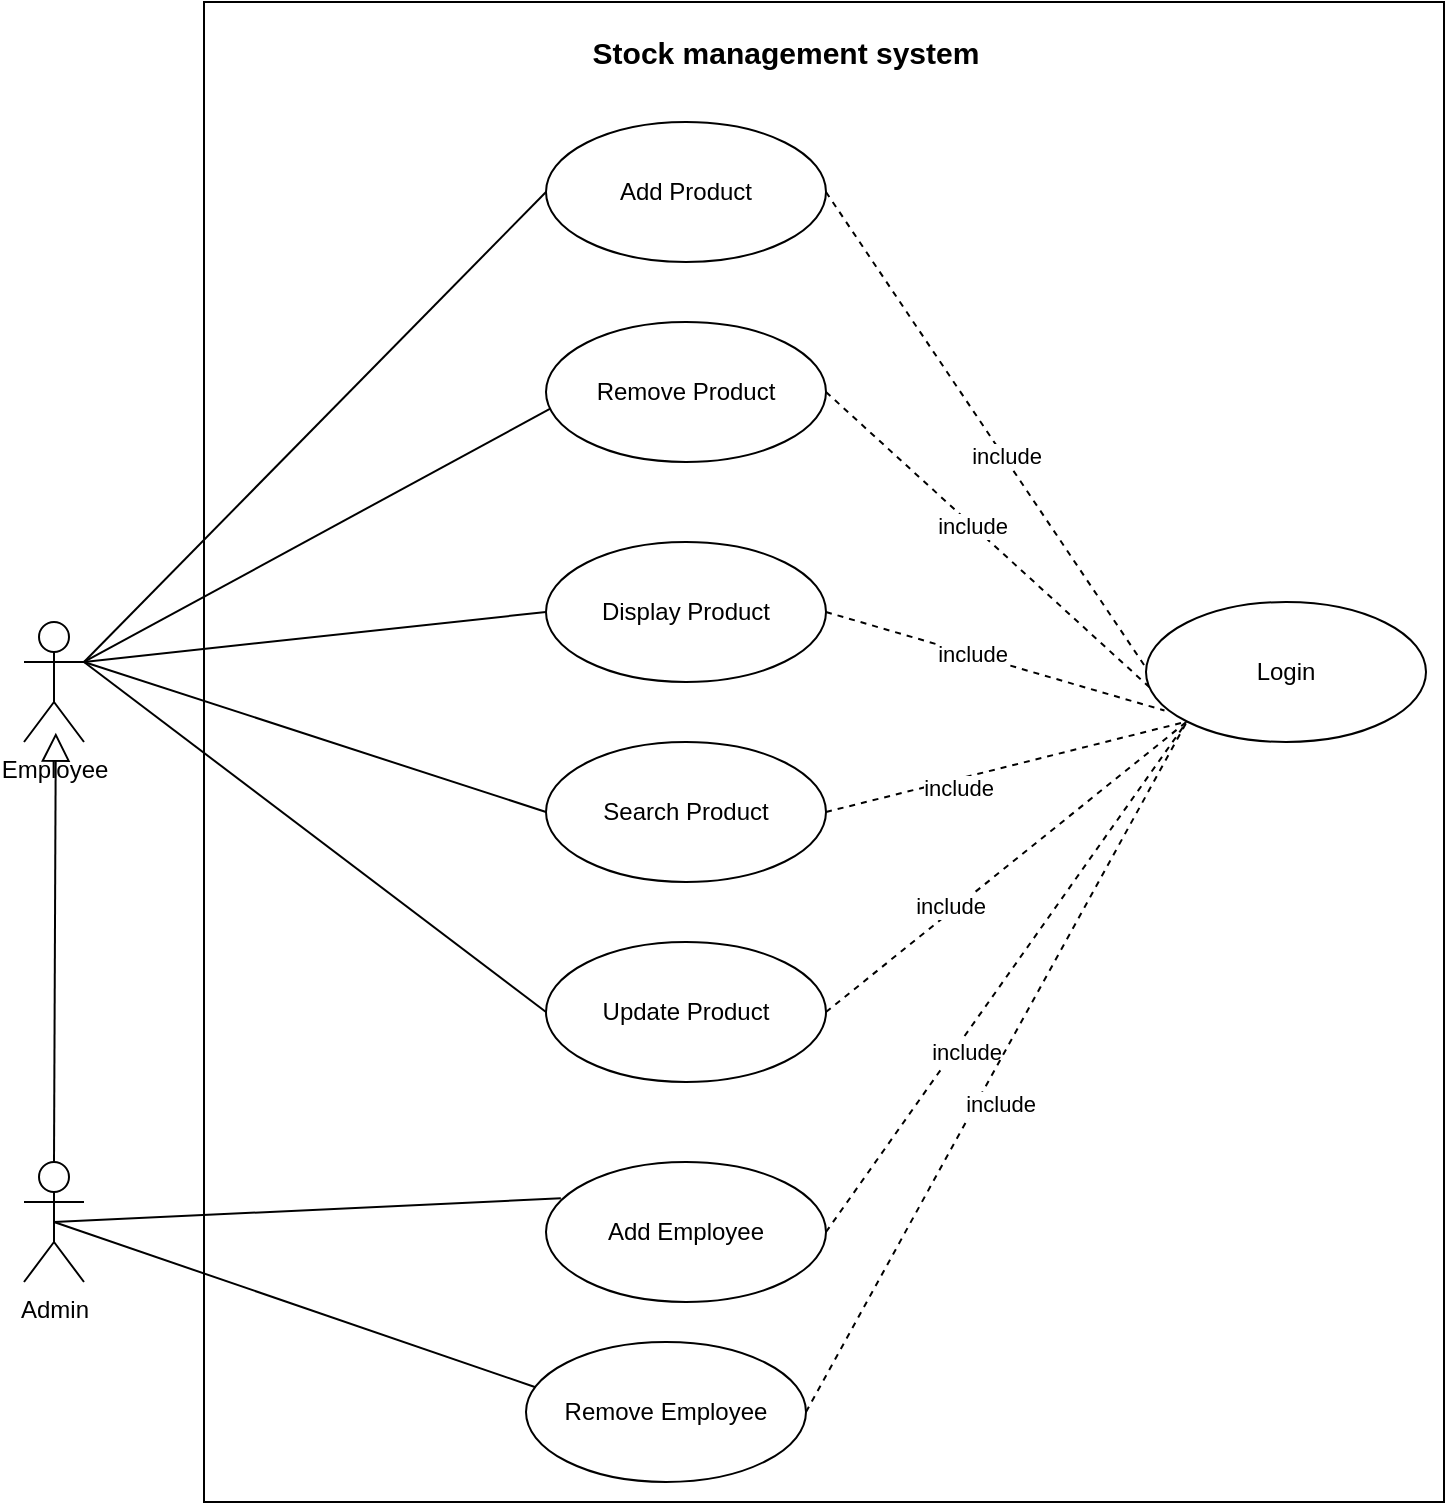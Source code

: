 <mxfile version="16.1.2" type="device"><diagram id="2WRSjYHft5meH1ottlq5" name="Page-1"><mxGraphModel dx="2153" dy="915" grid="1" gridSize="10" guides="1" tooltips="1" connect="1" arrows="1" fold="1" page="1" pageScale="1" pageWidth="850" pageHeight="1100" math="0" shadow="0"><root><mxCell id="0"/><mxCell id="1" parent="0"/><mxCell id="0xtAHGVEqRXIEYJUMxeC-44" style="edgeStyle=none;rounded=0;orthogonalLoop=1;jettySize=auto;html=1;exitX=1;exitY=0.333;exitDx=0;exitDy=0;exitPerimeter=0;entryX=0;entryY=0.5;entryDx=0;entryDy=0;shadow=0;endArrow=none;endFill=0;strokeColor=#000000;strokeWidth=1;elbow=vertical;" parent="1" source="0xtAHGVEqRXIEYJUMxeC-1" target="0xtAHGVEqRXIEYJUMxeC-3" edge="1"><mxGeometry relative="1" as="geometry"/></mxCell><mxCell id="0xtAHGVEqRXIEYJUMxeC-45" style="edgeStyle=none;rounded=0;orthogonalLoop=1;jettySize=auto;html=1;exitX=1;exitY=0.333;exitDx=0;exitDy=0;exitPerimeter=0;entryX=0.017;entryY=0.617;entryDx=0;entryDy=0;entryPerimeter=0;shadow=0;endArrow=none;endFill=0;strokeColor=#000000;strokeWidth=1;elbow=vertical;" parent="1" source="0xtAHGVEqRXIEYJUMxeC-1" target="0xtAHGVEqRXIEYJUMxeC-4" edge="1"><mxGeometry relative="1" as="geometry"/></mxCell><mxCell id="0xtAHGVEqRXIEYJUMxeC-46" style="edgeStyle=none;rounded=0;orthogonalLoop=1;jettySize=auto;html=1;exitX=1;exitY=0.333;exitDx=0;exitDy=0;exitPerimeter=0;entryX=0;entryY=0.5;entryDx=0;entryDy=0;shadow=0;endArrow=none;endFill=0;strokeColor=#000000;strokeWidth=1;elbow=vertical;" parent="1" source="0xtAHGVEqRXIEYJUMxeC-1" target="0xtAHGVEqRXIEYJUMxeC-5" edge="1"><mxGeometry relative="1" as="geometry"/></mxCell><mxCell id="0xtAHGVEqRXIEYJUMxeC-47" style="edgeStyle=none;rounded=0;orthogonalLoop=1;jettySize=auto;html=1;exitX=1;exitY=0.333;exitDx=0;exitDy=0;exitPerimeter=0;entryX=0;entryY=0.5;entryDx=0;entryDy=0;shadow=0;endArrow=none;endFill=0;strokeColor=#000000;strokeWidth=1;elbow=vertical;" parent="1" source="0xtAHGVEqRXIEYJUMxeC-1" target="0xtAHGVEqRXIEYJUMxeC-7" edge="1"><mxGeometry relative="1" as="geometry"/></mxCell><mxCell id="0xtAHGVEqRXIEYJUMxeC-48" style="edgeStyle=none;rounded=0;orthogonalLoop=1;jettySize=auto;html=1;exitX=1;exitY=0.333;exitDx=0;exitDy=0;exitPerimeter=0;entryX=0;entryY=0.5;entryDx=0;entryDy=0;shadow=0;endArrow=none;endFill=0;strokeColor=#000000;strokeWidth=1;elbow=vertical;" parent="1" source="0xtAHGVEqRXIEYJUMxeC-1" target="0xtAHGVEqRXIEYJUMxeC-8" edge="1"><mxGeometry relative="1" as="geometry"/></mxCell><mxCell id="0xtAHGVEqRXIEYJUMxeC-1" value="Employee" style="shape=umlActor;verticalLabelPosition=bottom;verticalAlign=top;html=1;" parent="1" vertex="1"><mxGeometry x="-740" y="360" width="30" height="60" as="geometry"/></mxCell><mxCell id="0xtAHGVEqRXIEYJUMxeC-56" style="edgeStyle=none;rounded=0;orthogonalLoop=1;jettySize=auto;html=1;exitX=1;exitY=0.5;exitDx=0;exitDy=0;entryX=0.066;entryY=0.667;entryDx=0;entryDy=0;entryPerimeter=0;shadow=0;endArrow=none;endFill=0;strokeColor=#000000;strokeWidth=1;elbow=vertical;dashed=1;" parent="1" source="0xtAHGVEqRXIEYJUMxeC-3" target="0xtAHGVEqRXIEYJUMxeC-16" edge="1"><mxGeometry relative="1" as="geometry"/></mxCell><mxCell id="0xtAHGVEqRXIEYJUMxeC-63" value="include" style="edgeLabel;html=1;align=center;verticalAlign=middle;resizable=0;points=[];" parent="0xtAHGVEqRXIEYJUMxeC-56" vertex="1" connectable="0"><mxGeometry x="0.053" y="1" relative="1" as="geometry"><mxPoint as="offset"/></mxGeometry></mxCell><mxCell id="0xtAHGVEqRXIEYJUMxeC-3" value="Add Product" style="ellipse;whiteSpace=wrap;html=1;" parent="1" vertex="1"><mxGeometry x="-479" y="110" width="140" height="70" as="geometry"/></mxCell><mxCell id="0xtAHGVEqRXIEYJUMxeC-55" style="edgeStyle=none;rounded=0;orthogonalLoop=1;jettySize=auto;html=1;exitX=1;exitY=0.5;exitDx=0;exitDy=0;entryX=0;entryY=1;entryDx=0;entryDy=0;shadow=0;endArrow=none;endFill=0;strokeColor=#000000;strokeWidth=1;elbow=vertical;dashed=1;" parent="1" source="0xtAHGVEqRXIEYJUMxeC-4" target="0xtAHGVEqRXIEYJUMxeC-16" edge="1"><mxGeometry relative="1" as="geometry"/></mxCell><mxCell id="0xtAHGVEqRXIEYJUMxeC-62" value="include" style="edgeLabel;html=1;align=center;verticalAlign=middle;resizable=0;points=[];" parent="0xtAHGVEqRXIEYJUMxeC-55" vertex="1" connectable="0"><mxGeometry x="-0.189" relative="1" as="geometry"><mxPoint as="offset"/></mxGeometry></mxCell><mxCell id="0xtAHGVEqRXIEYJUMxeC-4" value="Remove Product" style="ellipse;whiteSpace=wrap;html=1;" parent="1" vertex="1"><mxGeometry x="-479" y="210" width="140" height="70" as="geometry"/></mxCell><mxCell id="0xtAHGVEqRXIEYJUMxeC-54" style="edgeStyle=none;rounded=0;orthogonalLoop=1;jettySize=auto;html=1;exitX=1;exitY=0.5;exitDx=0;exitDy=0;shadow=0;endArrow=none;endFill=0;strokeColor=#000000;strokeWidth=1;elbow=vertical;dashed=1;entryX=0.066;entryY=0.775;entryDx=0;entryDy=0;entryPerimeter=0;" parent="1" source="0xtAHGVEqRXIEYJUMxeC-5" edge="1" target="0xtAHGVEqRXIEYJUMxeC-16"><mxGeometry relative="1" as="geometry"><mxPoint x="-159" y="410" as="targetPoint"/></mxGeometry></mxCell><mxCell id="0xtAHGVEqRXIEYJUMxeC-61" value="include" style="edgeLabel;html=1;align=center;verticalAlign=middle;resizable=0;points=[];" parent="0xtAHGVEqRXIEYJUMxeC-54" vertex="1" connectable="0"><mxGeometry x="-0.146" relative="1" as="geometry"><mxPoint as="offset"/></mxGeometry></mxCell><mxCell id="0xtAHGVEqRXIEYJUMxeC-5" value="Display Product" style="ellipse;whiteSpace=wrap;html=1;" parent="1" vertex="1"><mxGeometry x="-479" y="320" width="140" height="70" as="geometry"/></mxCell><mxCell id="0xtAHGVEqRXIEYJUMxeC-33" style="edgeStyle=none;rounded=0;orthogonalLoop=1;jettySize=auto;html=1;exitX=0.5;exitY=0.5;exitDx=0;exitDy=0;exitPerimeter=0;entryX=0.053;entryY=0.259;entryDx=0;entryDy=0;entryPerimeter=0;shadow=0;endArrow=none;endFill=0;strokeColor=#000000;strokeWidth=1;elbow=vertical;" parent="1" source="0xtAHGVEqRXIEYJUMxeC-6" target="0xtAHGVEqRXIEYJUMxeC-9" edge="1"><mxGeometry relative="1" as="geometry"/></mxCell><mxCell id="0xtAHGVEqRXIEYJUMxeC-34" style="edgeStyle=none;rounded=0;orthogonalLoop=1;jettySize=auto;html=1;exitX=0.5;exitY=0.5;exitDx=0;exitDy=0;exitPerimeter=0;entryX=0.034;entryY=0.323;entryDx=0;entryDy=0;entryPerimeter=0;shadow=0;endArrow=none;endFill=0;strokeColor=#000000;strokeWidth=1;elbow=vertical;" parent="1" source="0xtAHGVEqRXIEYJUMxeC-6" target="0xtAHGVEqRXIEYJUMxeC-10" edge="1"><mxGeometry relative="1" as="geometry"/></mxCell><mxCell id="0xtAHGVEqRXIEYJUMxeC-6" value="Admin" style="shape=umlActor;verticalLabelPosition=bottom;verticalAlign=top;html=1;" parent="1" vertex="1"><mxGeometry x="-740" y="630" width="30" height="60" as="geometry"/></mxCell><mxCell id="0xtAHGVEqRXIEYJUMxeC-53" style="edgeStyle=none;rounded=0;orthogonalLoop=1;jettySize=auto;html=1;exitX=1;exitY=0.5;exitDx=0;exitDy=0;entryX=0;entryY=1;entryDx=0;entryDy=0;shadow=0;endArrow=none;endFill=0;strokeColor=#000000;strokeWidth=1;elbow=vertical;dashed=1;" parent="1" source="0xtAHGVEqRXIEYJUMxeC-7" target="0xtAHGVEqRXIEYJUMxeC-16" edge="1"><mxGeometry relative="1" as="geometry"/></mxCell><mxCell id="0xtAHGVEqRXIEYJUMxeC-60" value="include" style="edgeLabel;html=1;align=center;verticalAlign=middle;resizable=0;points=[];" parent="0xtAHGVEqRXIEYJUMxeC-53" vertex="1" connectable="0"><mxGeometry x="-0.287" y="-4" relative="1" as="geometry"><mxPoint as="offset"/></mxGeometry></mxCell><mxCell id="0xtAHGVEqRXIEYJUMxeC-7" value="Search Product" style="ellipse;whiteSpace=wrap;html=1;" parent="1" vertex="1"><mxGeometry x="-479" y="420" width="140" height="70" as="geometry"/></mxCell><mxCell id="0xtAHGVEqRXIEYJUMxeC-52" style="edgeStyle=none;rounded=0;orthogonalLoop=1;jettySize=auto;html=1;exitX=1;exitY=0.5;exitDx=0;exitDy=0;entryX=0;entryY=1;entryDx=0;entryDy=0;shadow=0;endArrow=none;endFill=0;strokeColor=#000000;strokeWidth=1;elbow=vertical;dashed=1;" parent="1" source="0xtAHGVEqRXIEYJUMxeC-8" target="0xtAHGVEqRXIEYJUMxeC-16" edge="1"><mxGeometry relative="1" as="geometry"/></mxCell><mxCell id="0xtAHGVEqRXIEYJUMxeC-59" value="include" style="edgeLabel;html=1;align=center;verticalAlign=middle;resizable=0;points=[];" parent="0xtAHGVEqRXIEYJUMxeC-52" vertex="1" connectable="0"><mxGeometry x="-0.297" y="3" relative="1" as="geometry"><mxPoint as="offset"/></mxGeometry></mxCell><mxCell id="0xtAHGVEqRXIEYJUMxeC-8" value="Update Product" style="ellipse;whiteSpace=wrap;html=1;" parent="1" vertex="1"><mxGeometry x="-479" y="520" width="140" height="70" as="geometry"/></mxCell><mxCell id="0xtAHGVEqRXIEYJUMxeC-50" style="edgeStyle=none;rounded=0;orthogonalLoop=1;jettySize=auto;html=1;exitX=1;exitY=0.5;exitDx=0;exitDy=0;entryX=0;entryY=1;entryDx=0;entryDy=0;shadow=0;endArrow=none;endFill=0;strokeColor=#000000;strokeWidth=1;elbow=vertical;dashed=1;" parent="1" source="0xtAHGVEqRXIEYJUMxeC-9" target="0xtAHGVEqRXIEYJUMxeC-16" edge="1"><mxGeometry relative="1" as="geometry"/></mxCell><mxCell id="0xtAHGVEqRXIEYJUMxeC-58" value="include" style="edgeLabel;html=1;align=center;verticalAlign=middle;resizable=0;points=[];" parent="0xtAHGVEqRXIEYJUMxeC-50" vertex="1" connectable="0"><mxGeometry x="-0.271" y="-5" relative="1" as="geometry"><mxPoint as="offset"/></mxGeometry></mxCell><mxCell id="0xtAHGVEqRXIEYJUMxeC-9" value="Add Employee" style="ellipse;whiteSpace=wrap;html=1;" parent="1" vertex="1"><mxGeometry x="-479" y="630" width="140" height="70" as="geometry"/></mxCell><mxCell id="0xtAHGVEqRXIEYJUMxeC-49" style="edgeStyle=none;rounded=0;orthogonalLoop=1;jettySize=auto;html=1;exitX=1;exitY=0.5;exitDx=0;exitDy=0;entryX=0;entryY=1;entryDx=0;entryDy=0;shadow=0;endArrow=none;endFill=0;strokeColor=#000000;strokeWidth=1;elbow=vertical;dashed=1;" parent="1" source="0xtAHGVEqRXIEYJUMxeC-10" target="0xtAHGVEqRXIEYJUMxeC-16" edge="1"><mxGeometry relative="1" as="geometry"/></mxCell><mxCell id="0xtAHGVEqRXIEYJUMxeC-57" value="include" style="edgeLabel;html=1;align=center;verticalAlign=middle;resizable=0;points=[];" parent="0xtAHGVEqRXIEYJUMxeC-49" vertex="1" connectable="0"><mxGeometry x="-0.074" y="-10" relative="1" as="geometry"><mxPoint y="1" as="offset"/></mxGeometry></mxCell><mxCell id="0xtAHGVEqRXIEYJUMxeC-10" value="Remove Employee" style="ellipse;whiteSpace=wrap;html=1;" parent="1" vertex="1"><mxGeometry x="-489" y="720" width="140" height="70" as="geometry"/></mxCell><mxCell id="0xtAHGVEqRXIEYJUMxeC-15" value="" style="endArrow=block;endFill=0;endSize=12;html=1;rounded=0;entryX=0.53;entryY=0.922;entryDx=0;entryDy=0;entryPerimeter=0;exitX=0.5;exitY=0;exitDx=0;exitDy=0;exitPerimeter=0;" parent="1" source="0xtAHGVEqRXIEYJUMxeC-6" target="0xtAHGVEqRXIEYJUMxeC-1" edge="1"><mxGeometry width="160" relative="1" as="geometry"><mxPoint x="-724.67" y="470" as="sourcePoint"/><mxPoint x="-724.67" y="310" as="targetPoint"/></mxGeometry></mxCell><mxCell id="0xtAHGVEqRXIEYJUMxeC-16" value="Login" style="ellipse;whiteSpace=wrap;html=1;" parent="1" vertex="1"><mxGeometry x="-179" y="350" width="140" height="70" as="geometry"/></mxCell><mxCell id="0xtAHGVEqRXIEYJUMxeC-100" value="" style="html=1;fillColor=none;strokeColor=default;" parent="1" vertex="1"><mxGeometry x="-650" y="50" width="620" height="750" as="geometry"/></mxCell><mxCell id="hYDyW3fqm2FCB8LoWhgW-38" value="Stock management system" style="text;html=1;strokeColor=none;fillColor=none;align=center;verticalAlign=middle;whiteSpace=wrap;rounded=0;fontStyle=1;fontSize=15;" vertex="1" parent="1"><mxGeometry x="-479" y="60" width="240" height="30" as="geometry"/></mxCell></root></mxGraphModel></diagram></mxfile>